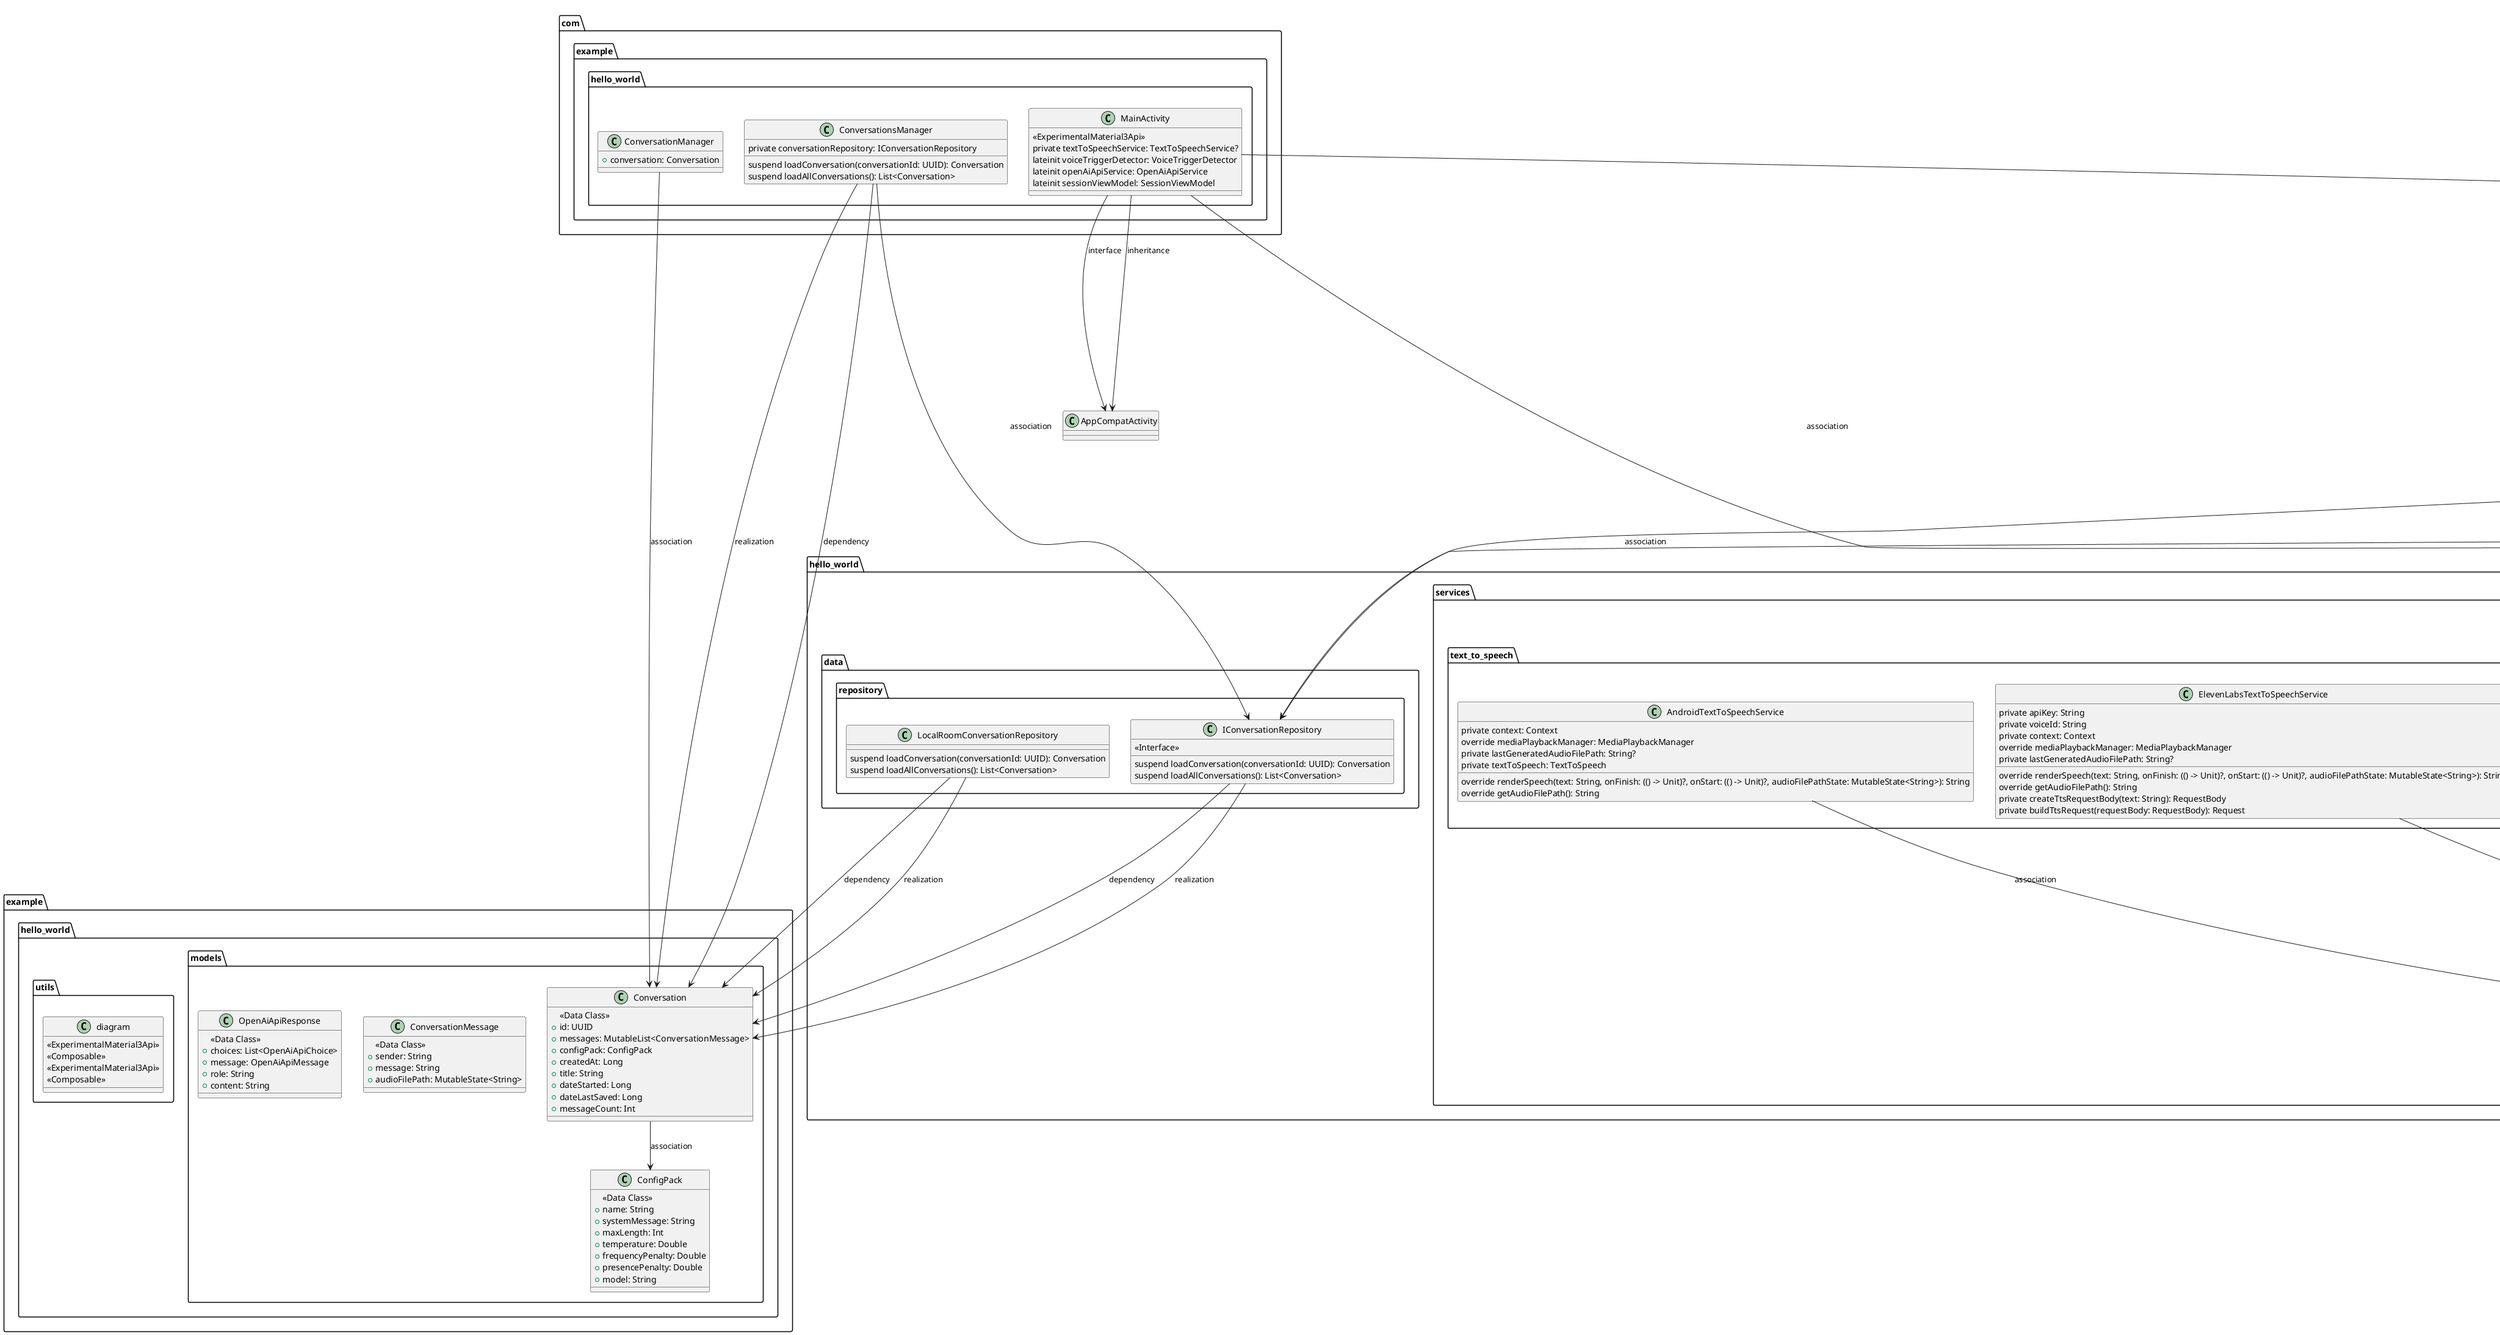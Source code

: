 @startuml
package com.example.hello_world {
    class ConversationManager {
        + conversation: Conversation
    }
}
package com.example.hello_world {
    class ConversationsManager {
        private conversationRepository: IConversationRepository
        suspend loadConversation(conversationId: UUID): Conversation
        suspend loadAllConversations(): List<Conversation>
    }
}
package com.example.hello_world {
    class MainActivity {
        <<ExperimentalMaterial3Api>>
        private textToSpeechService: TextToSpeechService?
        lateinit voiceTriggerDetector: VoiceTriggerDetector
        lateinit openAiApiService: OpenAiApiService
        lateinit sessionViewModel: SessionViewModel
    }
}
package data.local.dao {
    class LocalConversationDao {
        <<Interface>>
        <<Dao>>
        <<Insert>>
        <<Insert>>
        <<Query>>
        <<Query>>
        <<Transaction>>
        <<Query>>
        <<Query>>
        <<Query>>
        suspend getConversation(conversationId: String): LocalConversationEntity
        suspend getMessages(conversationId: String): List<LocalConversationMessageEntity>
        suspend getAllConversations(): List<LocalConversationEntity>
    }
}
package data.local.database {
    class LocalConversationDatabase {
        <<Database>>
        <<Volatile>>
        private INSTANCE: LocalConversationDatabase?
        abstract conversationDao(): LocalConversationDao
        + getInstance(context: Context): LocalConversationDatabase
        private INSTANCE: LocalConversationDatabase?
        + context: Context(: LocalConversationDatabase): Unit
    }
}
package data.local.entities {
    class LocalConversationEntity {
        <<Data Class>>
        <<Entity>>
        <<PrimaryKey>>
        + id: String
        + profileJson: String
        + createdAt: Long
        + title: String?
        + dateStarted: Long
        + dateLastSaved: Long
        + messageCount: Int
    }
}
package data.local.entities {
    class LocalConversationMessageEntity {
        <<Data Class>>
        <<Entity>>
        <<PrimaryKey>>
        + id: Int
        + conversationId: String
        + sender: String
        + message: String
        + audioFilePath: String
    }
}
package hello_world.data.repository {
    class IConversationRepository {
        <<Interface>>
        suspend loadConversation(conversationId: UUID): Conversation
        suspend loadAllConversations(): List<Conversation>
    }
}
package hello_world.data.repository {
    class LocalRoomConversationRepository {
        suspend loadConversation(conversationId: UUID): Conversation
        suspend loadAllConversations(): List<Conversation>
    }
}
package example.hello_world.models {
    class ConfigPack {
        <<Data Class>>
        + name: String
        + systemMessage: String
        + maxLength: Int
        + temperature: Double
        + frequencyPenalty: Double
        + presencePenalty: Double
        + model: String
    }
}
package example.hello_world.models {
    class Conversation {
        <<Data Class>>
        + id: UUID
        + messages: MutableList<ConversationMessage>
        + configPack: ConfigPack
        + createdAt: Long
        + title: String
        + dateStarted: Long
        + dateLastSaved: Long
        + messageCount: Int
    }
}
package example.hello_world.models {
    class ConversationMessage {
        <<Data Class>>
        + sender: String
        + message: String
        + audioFilePath: MutableState<String>
    }
}
package example.hello_world.models {
    class OpenAiApiResponse {
        <<Data Class>>
        + choices: List<OpenAiApiChoice>
        + message: OpenAiApiMessage
        + role: String
        + content: String
    }
}
package hello_world.services.AI_Predictive {
    class OpenAiMessage {
        <<Data Class>>
        + role: String
        + content: String
        + messages: List<OpenAiMessage>
        + temperature: Double
        + max_tokens: Int
        + top_p: Int
        + frequency_penalty: Double
        + presence_penalty: Double
        + model: String
        + stream: Boolean
        private apiKey: String
        private settingsViewModel: SettingsViewModel
        private timeoutInSeconds: Long
        suspend sendMessage(conversationHistory: List<ConversationMessage>): String
    }
}
package hello_world.services.media_playback {
    class AndroidMediaPlaybackManager {
        + mediaPlayer: MediaPlayer?
        private mediaController: MediaController?
        private currentFilePath: String?
        private playbackPosition: Int
        override isPlaying(): Boolean
        override getDuration(): Int
        override getCurrentPosition(): Int
        override getBufferPercentage(): Int
        override isPlaying(): Boolean
        override canPause(): Boolean
        override getAudioSessionId(): Int
        override canSeekBackward(): Boolean
        override canSeekForward(): Boolean
    }
}
package hello_world.services.media_playback {
    class MediaPlaybackManager {
        <<Interface>>
        + isPlaying(): Boolean
    }
}
package hello_world.services.speech_to_text {
    class VoiceTriggerDetector {
        private context: Context
        private triggerWord: String
        private mainHandler: Handler
        private latestPartialResult: MutableState<String?>
        private speechRecognizer: SpeechRecognizer
        private keepListening: Boolean
    }
}
package hello_world.services.text_to_speech {
    class AndroidTextToSpeechService {
        private context: Context
        override mediaPlaybackManager: MediaPlaybackManager
        private lastGeneratedAudioFilePath: String?
        private textToSpeech: TextToSpeech
        override renderSpeech(text: String, onFinish: (() -> Unit)?, onStart: (() -> Unit)?, audioFilePathState: MutableState<String>): String
        override getAudioFilePath(): String
    }
}
package hello_world.services.text_to_speech {
    class ElevenLabsTextToSpeechService {
        private apiKey: String
        private voiceId: String
        private context: Context
        override mediaPlaybackManager: MediaPlaybackManager
        private lastGeneratedAudioFilePath: String?
        override renderSpeech(text: String, onFinish: (() -> Unit)?, onStart: (() -> Unit)?, audioFilePathState: MutableState<String>): String
        override getAudioFilePath(): String
        private createTtsRequestBody(text: String): RequestBody
        private buildTtsRequest(requestBody: RequestBody): Request
    }
}
package hello_world.services.text_to_speech {
    class TextToSpeechService {
        <<Interface>>
        + mediaPlaybackManager: MediaPlaybackManager
        + renderSpeech(text: String, onFinish: (() -> Unit)?, onStart: (() -> Unit)?, audioFilePathState: MutableState<String>): String
        + getAudioFilePath(): String
    }
}
package ui.home.viewmodel {
    class HomeViewModel {
    }
}
package ui.saved_conversations.viewmodel {
    class SavedConversationsViewModel {
        private conversationRepository: IConversationRepository
        + savedConversations: StateFlow<List<Conversation>>
        suspend loadSavedConversations(): List<Conversation>
    }
}
package ui.session.viewmodel {
    class SessionViewModel {
        + conversationId: UUID?
        + context: Context
        + settingsViewModel: SettingsViewModel
        + openAiApiService: OpenAiApiService
        + conversationRepository: IConversationRepository
        + textToSpeechServiceState: MutableState<TextToSpeechService>?
        + mediaPlaybackManager: MediaPlaybackManager
        + isAppSpeaking: Boolean
        + isListening: Boolean
    }
}
package ui.settings.viewmodel {
    class SettingsViewModel {
    }
}
package example.hello_world.utils {
    class diagram {
        <<ExperimentalMaterial3Api>>
        <<Composable>>
        <<ExperimentalMaterial3Api>>
        <<Composable>>
    }
}
ConversationManager --> Conversation : association
ConversationsManager --> IConversationRepository : association
ConversationsManager --> Conversation : dependency
ConversationsManager --> Conversation : realization
MainActivity --> AppCompatActivity : inheritance
MainActivity --> AppCompatActivity : interface
MainActivity --> VoiceTriggerDetector : association
MainActivity --> SessionViewModel : association
LocalConversationDao --> LocalConversationEntity : dependency
LocalConversationDao --> LocalConversationEntity : realization
LocalConversationDatabase --> RoomDatabase : inheritance
LocalConversationDatabase --> RoomDatabase : interface
LocalConversationDatabase --> LocalConversationDao : dependency
LocalConversationDatabase --> LocalConversationDao : realization
LocalConversationDatabase --> LocalConversationDatabase : dependency
LocalConversationDatabase --> LocalConversationDatabase : realization
IConversationRepository --> Conversation : dependency
IConversationRepository --> Conversation : realization
LocalRoomConversationRepository --> Conversation : dependency
LocalRoomConversationRepository --> Conversation : realization
Conversation --> ConfigPack : association
OpenAiMessage --> SettingsViewModel : association
AndroidMediaPlaybackManager --> MediaPlaybackManager : inheritance
AndroidMediaPlaybackManager --> MediaPlaybackManager : interface
AndroidTextToSpeechService --> MediaPlaybackManager : association
ElevenLabsTextToSpeechService --> MediaPlaybackManager : association
TextToSpeechService --> MediaPlaybackManager : association
HomeViewModel --> ViewModel : inheritance
HomeViewModel --> ViewModel : interface
SavedConversationsViewModel --> IConversationRepository : association
SessionViewModel --> SettingsViewModel : association
SessionViewModel --> IConversationRepository : association
SessionViewModel --> MediaPlaybackManager : association
SettingsViewModel --> ViewModel : inheritance
SettingsViewModel --> ViewModel : interface
@enduml
